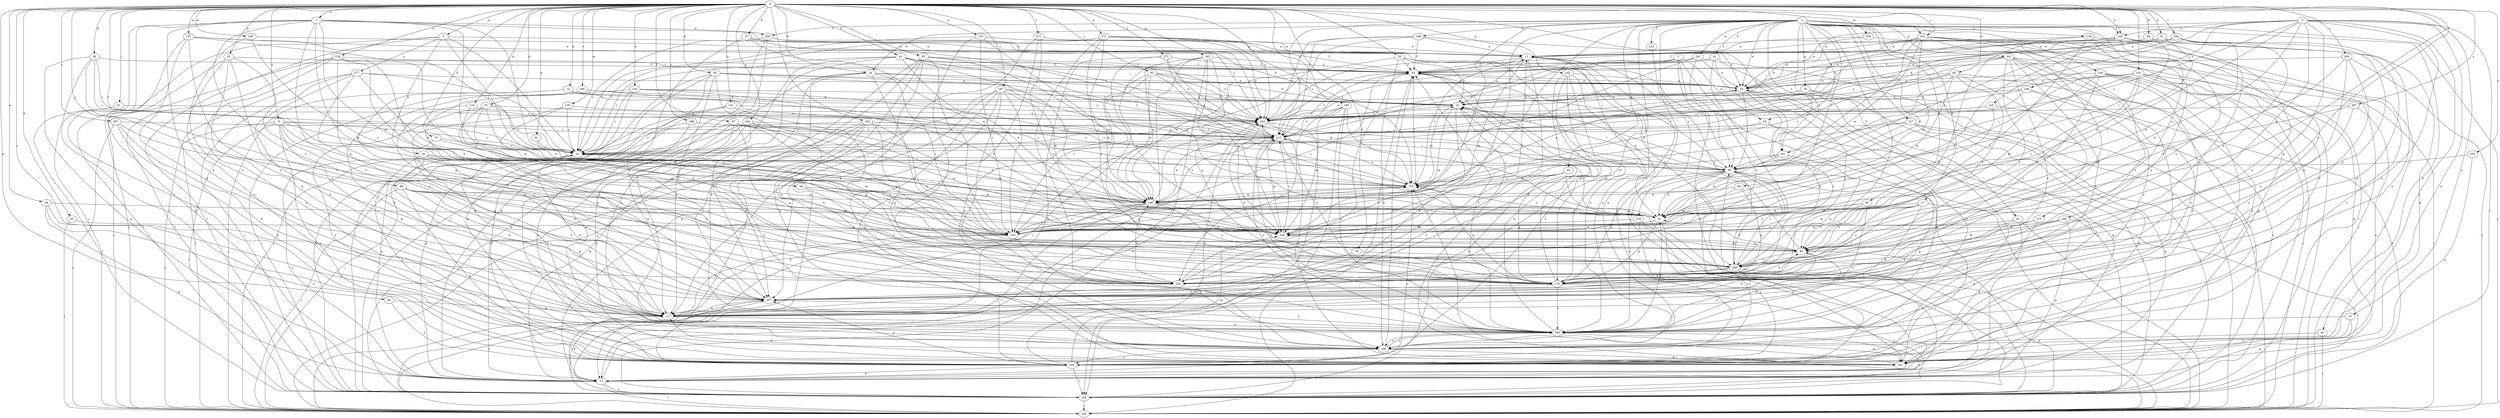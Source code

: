 strict digraph  {
0;
1;
2;
3;
4;
7;
9;
10;
11;
14;
16;
17;
19;
20;
21;
29;
32;
33;
37;
38;
40;
41;
42;
43;
44;
45;
48;
51;
52;
53;
57;
58;
60;
61;
63;
64;
65;
70;
73;
75;
78;
80;
81;
82;
83;
85;
91;
92;
93;
94;
95;
96;
102;
106;
116;
117;
118;
127;
128;
129;
137;
138;
139;
141;
142;
143;
145;
146;
149;
150;
154;
160;
163;
164;
166;
168;
170;
172;
180;
181;
184;
191;
193;
197;
198;
199;
200;
201;
204;
207;
211;
212;
215;
224;
234;
235;
236;
239;
240;
241;
246;
253;
256;
257;
267;
269;
271;
273;
276;
277;
279;
0 -> 4  [label=a];
0 -> 7  [label=a];
0 -> 9  [label=a];
0 -> 14  [label=b];
0 -> 16  [label=b];
0 -> 29  [label=c];
0 -> 33  [label=d];
0 -> 37  [label=d];
0 -> 38  [label=d];
0 -> 43  [label=e];
0 -> 44  [label=e];
0 -> 45  [label=e];
0 -> 48  [label=e];
0 -> 51  [label=e];
0 -> 52  [label=e];
0 -> 57  [label=f];
0 -> 58  [label=f];
0 -> 75  [label=h];
0 -> 78  [label=h];
0 -> 80  [label=h];
0 -> 81  [label=h];
0 -> 82  [label=h];
0 -> 83  [label=h];
0 -> 85  [label=h];
0 -> 91  [label=i];
0 -> 92  [label=i];
0 -> 93  [label=i];
0 -> 96  [label=j];
0 -> 102  [label=j];
0 -> 116  [label=k];
0 -> 129  [label=m];
0 -> 137  [label=m];
0 -> 139  [label=n];
0 -> 141  [label=n];
0 -> 142  [label=n];
0 -> 143  [label=n];
0 -> 150  [label=o];
0 -> 154  [label=o];
0 -> 163  [label=p];
0 -> 164  [label=p];
0 -> 172  [label=q];
0 -> 180  [label=q];
0 -> 184  [label=r];
0 -> 191  [label=r];
0 -> 197  [label=s];
0 -> 198  [label=s];
0 -> 199  [label=s];
0 -> 200  [label=s];
0 -> 201  [label=s];
0 -> 207  [label=t];
0 -> 211  [label=t];
0 -> 224  [label=u];
0 -> 234  [label=v];
0 -> 235  [label=v];
0 -> 236  [label=w];
0 -> 239  [label=w];
0 -> 253  [label=x];
0 -> 267  [label=y];
0 -> 269  [label=y];
0 -> 271  [label=z];
1 -> 16  [label=b];
1 -> 17  [label=b];
1 -> 19  [label=b];
1 -> 40  [label=d];
1 -> 41  [label=d];
1 -> 42  [label=d];
1 -> 53  [label=e];
1 -> 60  [label=f];
1 -> 61  [label=f];
1 -> 64  [label=g];
1 -> 65  [label=g];
1 -> 70  [label=g];
1 -> 85  [label=h];
1 -> 94  [label=i];
1 -> 102  [label=j];
1 -> 106  [label=j];
1 -> 117  [label=k];
1 -> 118  [label=l];
1 -> 127  [label=l];
1 -> 143  [label=n];
1 -> 166  [label=p];
1 -> 193  [label=r];
1 -> 201  [label=s];
1 -> 212  [label=t];
1 -> 215  [label=t];
1 -> 235  [label=v];
1 -> 240  [label=w];
1 -> 241  [label=w];
1 -> 246  [label=w];
1 -> 256  [label=x];
1 -> 273  [label=z];
1 -> 276  [label=z];
2 -> 10  [label=a];
2 -> 53  [label=e];
2 -> 85  [label=h];
2 -> 128  [label=l];
2 -> 143  [label=n];
2 -> 145  [label=n];
2 -> 146  [label=n];
2 -> 149  [label=n];
2 -> 160  [label=o];
2 -> 168  [label=p];
2 -> 170  [label=p];
2 -> 193  [label=r];
2 -> 201  [label=s];
2 -> 204  [label=s];
3 -> 19  [label=b];
3 -> 63  [label=f];
3 -> 73  [label=g];
3 -> 95  [label=i];
3 -> 160  [label=o];
3 -> 215  [label=t];
3 -> 224  [label=u];
4 -> 11  [label=a];
4 -> 20  [label=b];
4 -> 32  [label=c];
4 -> 106  [label=j];
4 -> 128  [label=l];
4 -> 277  [label=z];
4 -> 279  [label=z];
7 -> 32  [label=c];
7 -> 85  [label=h];
7 -> 106  [label=j];
7 -> 117  [label=k];
7 -> 138  [label=m];
7 -> 170  [label=p];
7 -> 204  [label=s];
7 -> 224  [label=u];
7 -> 235  [label=v];
7 -> 246  [label=w];
7 -> 256  [label=x];
9 -> 32  [label=c];
9 -> 106  [label=j];
9 -> 117  [label=k];
9 -> 128  [label=l];
9 -> 138  [label=m];
9 -> 170  [label=p];
9 -> 193  [label=r];
9 -> 204  [label=s];
9 -> 215  [label=t];
10 -> 73  [label=g];
10 -> 160  [label=o];
10 -> 204  [label=s];
11 -> 63  [label=f];
11 -> 138  [label=m];
11 -> 149  [label=n];
11 -> 235  [label=v];
11 -> 279  [label=z];
14 -> 21  [label=b];
14 -> 106  [label=j];
14 -> 224  [label=u];
14 -> 257  [label=x];
14 -> 279  [label=z];
16 -> 21  [label=b];
16 -> 53  [label=e];
16 -> 73  [label=g];
16 -> 117  [label=k];
16 -> 170  [label=p];
16 -> 193  [label=r];
16 -> 257  [label=x];
17 -> 42  [label=d];
17 -> 85  [label=h];
17 -> 117  [label=k];
17 -> 128  [label=l];
17 -> 138  [label=m];
17 -> 235  [label=v];
17 -> 269  [label=y];
19 -> 128  [label=l];
19 -> 160  [label=o];
19 -> 215  [label=t];
19 -> 279  [label=z];
20 -> 95  [label=i];
20 -> 117  [label=k];
20 -> 138  [label=m];
20 -> 204  [label=s];
20 -> 235  [label=v];
20 -> 269  [label=y];
21 -> 11  [label=a];
21 -> 53  [label=e];
21 -> 95  [label=i];
21 -> 106  [label=j];
21 -> 117  [label=k];
21 -> 138  [label=m];
21 -> 224  [label=u];
29 -> 21  [label=b];
29 -> 63  [label=f];
29 -> 95  [label=i];
29 -> 149  [label=n];
29 -> 246  [label=w];
29 -> 269  [label=y];
32 -> 95  [label=i];
32 -> 117  [label=k];
33 -> 32  [label=c];
33 -> 42  [label=d];
33 -> 85  [label=h];
33 -> 204  [label=s];
33 -> 224  [label=u];
33 -> 246  [label=w];
37 -> 11  [label=a];
37 -> 215  [label=t];
37 -> 246  [label=w];
37 -> 257  [label=x];
38 -> 11  [label=a];
38 -> 63  [label=f];
38 -> 95  [label=i];
38 -> 160  [label=o];
40 -> 106  [label=j];
40 -> 149  [label=n];
41 -> 63  [label=f];
41 -> 117  [label=k];
41 -> 204  [label=s];
41 -> 215  [label=t];
41 -> 269  [label=y];
42 -> 138  [label=m];
42 -> 149  [label=n];
42 -> 170  [label=p];
42 -> 193  [label=r];
42 -> 215  [label=t];
42 -> 279  [label=z];
43 -> 63  [label=f];
43 -> 117  [label=k];
43 -> 128  [label=l];
43 -> 160  [label=o];
43 -> 235  [label=v];
43 -> 257  [label=x];
44 -> 117  [label=k];
44 -> 204  [label=s];
45 -> 42  [label=d];
45 -> 53  [label=e];
45 -> 85  [label=h];
45 -> 95  [label=i];
45 -> 149  [label=n];
45 -> 215  [label=t];
45 -> 224  [label=u];
45 -> 235  [label=v];
48 -> 42  [label=d];
48 -> 73  [label=g];
48 -> 149  [label=n];
48 -> 204  [label=s];
51 -> 11  [label=a];
51 -> 21  [label=b];
51 -> 42  [label=d];
51 -> 53  [label=e];
51 -> 85  [label=h];
52 -> 32  [label=c];
52 -> 279  [label=z];
53 -> 21  [label=b];
53 -> 63  [label=f];
53 -> 95  [label=i];
53 -> 149  [label=n];
53 -> 235  [label=v];
53 -> 269  [label=y];
57 -> 42  [label=d];
57 -> 117  [label=k];
57 -> 138  [label=m];
57 -> 149  [label=n];
57 -> 170  [label=p];
57 -> 193  [label=r];
57 -> 204  [label=s];
57 -> 215  [label=t];
58 -> 193  [label=r];
58 -> 235  [label=v];
58 -> 246  [label=w];
60 -> 138  [label=m];
60 -> 170  [label=p];
60 -> 246  [label=w];
61 -> 106  [label=j];
61 -> 181  [label=q];
61 -> 193  [label=r];
61 -> 257  [label=x];
63 -> 53  [label=e];
63 -> 106  [label=j];
63 -> 170  [label=p];
63 -> 193  [label=r];
63 -> 215  [label=t];
63 -> 224  [label=u];
64 -> 63  [label=f];
64 -> 106  [label=j];
64 -> 117  [label=k];
64 -> 128  [label=l];
64 -> 160  [label=o];
64 -> 181  [label=q];
64 -> 224  [label=u];
64 -> 257  [label=x];
64 -> 269  [label=y];
64 -> 279  [label=z];
65 -> 106  [label=j];
65 -> 170  [label=p];
65 -> 193  [label=r];
65 -> 235  [label=v];
65 -> 257  [label=x];
65 -> 279  [label=z];
70 -> 21  [label=b];
70 -> 73  [label=g];
70 -> 106  [label=j];
70 -> 224  [label=u];
73 -> 32  [label=c];
73 -> 53  [label=e];
73 -> 95  [label=i];
73 -> 106  [label=j];
73 -> 117  [label=k];
73 -> 128  [label=l];
73 -> 224  [label=u];
73 -> 279  [label=z];
75 -> 32  [label=c];
75 -> 138  [label=m];
75 -> 257  [label=x];
78 -> 257  [label=x];
78 -> 269  [label=y];
80 -> 32  [label=c];
80 -> 63  [label=f];
80 -> 73  [label=g];
80 -> 204  [label=s];
80 -> 215  [label=t];
80 -> 235  [label=v];
81 -> 32  [label=c];
81 -> 42  [label=d];
81 -> 63  [label=f];
81 -> 149  [label=n];
81 -> 160  [label=o];
81 -> 215  [label=t];
81 -> 224  [label=u];
81 -> 246  [label=w];
82 -> 53  [label=e];
82 -> 106  [label=j];
82 -> 128  [label=l];
82 -> 170  [label=p];
82 -> 181  [label=q];
82 -> 215  [label=t];
82 -> 235  [label=v];
82 -> 279  [label=z];
83 -> 106  [label=j];
83 -> 138  [label=m];
85 -> 32  [label=c];
85 -> 42  [label=d];
85 -> 63  [label=f];
85 -> 128  [label=l];
85 -> 138  [label=m];
85 -> 269  [label=y];
91 -> 128  [label=l];
91 -> 224  [label=u];
92 -> 21  [label=b];
92 -> 42  [label=d];
92 -> 53  [label=e];
92 -> 149  [label=n];
92 -> 193  [label=r];
92 -> 224  [label=u];
92 -> 246  [label=w];
93 -> 63  [label=f];
93 -> 73  [label=g];
93 -> 95  [label=i];
93 -> 106  [label=j];
93 -> 149  [label=n];
93 -> 181  [label=q];
93 -> 193  [label=r];
93 -> 246  [label=w];
94 -> 42  [label=d];
94 -> 85  [label=h];
94 -> 160  [label=o];
94 -> 193  [label=r];
95 -> 21  [label=b];
95 -> 42  [label=d];
95 -> 106  [label=j];
95 -> 160  [label=o];
95 -> 170  [label=p];
95 -> 204  [label=s];
95 -> 269  [label=y];
95 -> 279  [label=z];
96 -> 106  [label=j];
96 -> 117  [label=k];
96 -> 138  [label=m];
96 -> 181  [label=q];
96 -> 193  [label=r];
96 -> 235  [label=v];
96 -> 246  [label=w];
102 -> 11  [label=a];
102 -> 32  [label=c];
102 -> 42  [label=d];
102 -> 53  [label=e];
102 -> 73  [label=g];
102 -> 95  [label=i];
102 -> 106  [label=j];
102 -> 128  [label=l];
102 -> 170  [label=p];
102 -> 246  [label=w];
102 -> 257  [label=x];
116 -> 224  [label=u];
116 -> 235  [label=v];
116 -> 246  [label=w];
117 -> 85  [label=h];
117 -> 160  [label=o];
117 -> 257  [label=x];
118 -> 11  [label=a];
118 -> 85  [label=h];
118 -> 106  [label=j];
118 -> 193  [label=r];
118 -> 204  [label=s];
118 -> 257  [label=x];
127 -> 42  [label=d];
127 -> 73  [label=g];
127 -> 128  [label=l];
127 -> 181  [label=q];
127 -> 215  [label=t];
127 -> 279  [label=z];
128 -> 21  [label=b];
128 -> 106  [label=j];
128 -> 160  [label=o];
129 -> 32  [label=c];
129 -> 42  [label=d];
129 -> 117  [label=k];
129 -> 224  [label=u];
137 -> 11  [label=a];
137 -> 21  [label=b];
137 -> 32  [label=c];
137 -> 73  [label=g];
137 -> 117  [label=k];
137 -> 257  [label=x];
138 -> 11  [label=a];
138 -> 85  [label=h];
138 -> 215  [label=t];
138 -> 224  [label=u];
139 -> 63  [label=f];
139 -> 85  [label=h];
139 -> 106  [label=j];
139 -> 128  [label=l];
139 -> 138  [label=m];
139 -> 149  [label=n];
139 -> 170  [label=p];
139 -> 193  [label=r];
141 -> 32  [label=c];
141 -> 73  [label=g];
141 -> 170  [label=p];
141 -> 224  [label=u];
142 -> 42  [label=d];
142 -> 53  [label=e];
142 -> 117  [label=k];
142 -> 160  [label=o];
142 -> 170  [label=p];
142 -> 204  [label=s];
143 -> 11  [label=a];
143 -> 32  [label=c];
143 -> 42  [label=d];
143 -> 53  [label=e];
143 -> 95  [label=i];
143 -> 170  [label=p];
143 -> 181  [label=q];
143 -> 224  [label=u];
143 -> 257  [label=x];
143 -> 269  [label=y];
145 -> 42  [label=d];
145 -> 204  [label=s];
145 -> 215  [label=t];
145 -> 224  [label=u];
146 -> 21  [label=b];
146 -> 128  [label=l];
146 -> 215  [label=t];
146 -> 224  [label=u];
146 -> 257  [label=x];
149 -> 11  [label=a];
149 -> 63  [label=f];
149 -> 160  [label=o];
149 -> 181  [label=q];
149 -> 204  [label=s];
150 -> 11  [label=a];
150 -> 32  [label=c];
150 -> 42  [label=d];
150 -> 95  [label=i];
150 -> 193  [label=r];
150 -> 235  [label=v];
154 -> 21  [label=b];
154 -> 32  [label=c];
154 -> 42  [label=d];
154 -> 128  [label=l];
154 -> 257  [label=x];
154 -> 279  [label=z];
160 -> 21  [label=b];
160 -> 32  [label=c];
160 -> 42  [label=d];
160 -> 63  [label=f];
160 -> 85  [label=h];
160 -> 149  [label=n];
160 -> 181  [label=q];
160 -> 215  [label=t];
160 -> 257  [label=x];
163 -> 63  [label=f];
163 -> 73  [label=g];
163 -> 106  [label=j];
163 -> 128  [label=l];
163 -> 138  [label=m];
163 -> 170  [label=p];
163 -> 246  [label=w];
164 -> 85  [label=h];
164 -> 106  [label=j];
164 -> 138  [label=m];
164 -> 160  [label=o];
164 -> 181  [label=q];
164 -> 204  [label=s];
164 -> 215  [label=t];
166 -> 11  [label=a];
166 -> 32  [label=c];
166 -> 53  [label=e];
166 -> 63  [label=f];
166 -> 215  [label=t];
166 -> 224  [label=u];
168 -> 73  [label=g];
168 -> 85  [label=h];
168 -> 128  [label=l];
168 -> 138  [label=m];
168 -> 269  [label=y];
170 -> 63  [label=f];
170 -> 85  [label=h];
170 -> 128  [label=l];
170 -> 160  [label=o];
170 -> 257  [label=x];
172 -> 11  [label=a];
172 -> 32  [label=c];
172 -> 63  [label=f];
172 -> 138  [label=m];
172 -> 149  [label=n];
172 -> 224  [label=u];
172 -> 269  [label=y];
172 -> 279  [label=z];
180 -> 128  [label=l];
180 -> 138  [label=m];
180 -> 160  [label=o];
180 -> 215  [label=t];
180 -> 224  [label=u];
180 -> 235  [label=v];
180 -> 279  [label=z];
181 -> 95  [label=i];
181 -> 117  [label=k];
181 -> 279  [label=z];
184 -> 32  [label=c];
184 -> 73  [label=g];
184 -> 85  [label=h];
184 -> 95  [label=i];
184 -> 128  [label=l];
184 -> 149  [label=n];
184 -> 170  [label=p];
184 -> 215  [label=t];
184 -> 257  [label=x];
191 -> 53  [label=e];
191 -> 85  [label=h];
191 -> 95  [label=i];
191 -> 106  [label=j];
191 -> 181  [label=q];
191 -> 193  [label=r];
191 -> 204  [label=s];
191 -> 224  [label=u];
193 -> 32  [label=c];
193 -> 106  [label=j];
193 -> 117  [label=k];
193 -> 149  [label=n];
193 -> 279  [label=z];
197 -> 21  [label=b];
197 -> 128  [label=l];
197 -> 160  [label=o];
197 -> 181  [label=q];
197 -> 193  [label=r];
197 -> 204  [label=s];
197 -> 224  [label=u];
197 -> 246  [label=w];
197 -> 257  [label=x];
198 -> 73  [label=g];
198 -> 160  [label=o];
198 -> 215  [label=t];
199 -> 21  [label=b];
199 -> 117  [label=k];
199 -> 128  [label=l];
199 -> 279  [label=z];
200 -> 63  [label=f];
200 -> 85  [label=h];
200 -> 106  [label=j];
200 -> 170  [label=p];
200 -> 257  [label=x];
201 -> 42  [label=d];
201 -> 95  [label=i];
201 -> 170  [label=p];
201 -> 246  [label=w];
204 -> 11  [label=a];
204 -> 73  [label=g];
204 -> 128  [label=l];
204 -> 138  [label=m];
204 -> 224  [label=u];
204 -> 257  [label=x];
207 -> 106  [label=j];
207 -> 117  [label=k];
207 -> 149  [label=n];
207 -> 193  [label=r];
207 -> 215  [label=t];
211 -> 11  [label=a];
211 -> 117  [label=k];
211 -> 204  [label=s];
211 -> 269  [label=y];
212 -> 73  [label=g];
215 -> 32  [label=c];
215 -> 138  [label=m];
215 -> 160  [label=o];
215 -> 246  [label=w];
215 -> 269  [label=y];
215 -> 279  [label=z];
224 -> 53  [label=e];
224 -> 128  [label=l];
224 -> 170  [label=p];
224 -> 181  [label=q];
224 -> 193  [label=r];
224 -> 215  [label=t];
234 -> 11  [label=a];
234 -> 42  [label=d];
234 -> 53  [label=e];
234 -> 117  [label=k];
234 -> 170  [label=p];
235 -> 63  [label=f];
235 -> 246  [label=w];
236 -> 11  [label=a];
236 -> 193  [label=r];
236 -> 257  [label=x];
239 -> 11  [label=a];
239 -> 21  [label=b];
239 -> 204  [label=s];
240 -> 42  [label=d];
240 -> 53  [label=e];
240 -> 106  [label=j];
240 -> 128  [label=l];
240 -> 138  [label=m];
240 -> 160  [label=o];
240 -> 181  [label=q];
240 -> 235  [label=v];
241 -> 53  [label=e];
241 -> 63  [label=f];
241 -> 106  [label=j];
241 -> 215  [label=t];
241 -> 235  [label=v];
241 -> 279  [label=z];
246 -> 42  [label=d];
246 -> 85  [label=h];
246 -> 117  [label=k];
246 -> 128  [label=l];
246 -> 193  [label=r];
246 -> 215  [label=t];
246 -> 224  [label=u];
246 -> 269  [label=y];
246 -> 279  [label=z];
253 -> 95  [label=i];
253 -> 181  [label=q];
256 -> 11  [label=a];
256 -> 32  [label=c];
256 -> 73  [label=g];
256 -> 128  [label=l];
256 -> 224  [label=u];
257 -> 117  [label=k];
257 -> 128  [label=l];
267 -> 42  [label=d];
267 -> 204  [label=s];
267 -> 224  [label=u];
267 -> 269  [label=y];
269 -> 11  [label=a];
269 -> 95  [label=i];
269 -> 128  [label=l];
269 -> 160  [label=o];
269 -> 170  [label=p];
269 -> 235  [label=v];
271 -> 42  [label=d];
271 -> 63  [label=f];
271 -> 73  [label=g];
271 -> 138  [label=m];
271 -> 215  [label=t];
273 -> 138  [label=m];
273 -> 149  [label=n];
273 -> 170  [label=p];
276 -> 128  [label=l];
276 -> 138  [label=m];
276 -> 181  [label=q];
276 -> 204  [label=s];
277 -> 32  [label=c];
277 -> 53  [label=e];
277 -> 106  [label=j];
277 -> 117  [label=k];
277 -> 128  [label=l];
277 -> 246  [label=w];
277 -> 257  [label=x];
279 -> 21  [label=b];
279 -> 53  [label=e];
279 -> 63  [label=f];
279 -> 170  [label=p];
279 -> 246  [label=w];
}
